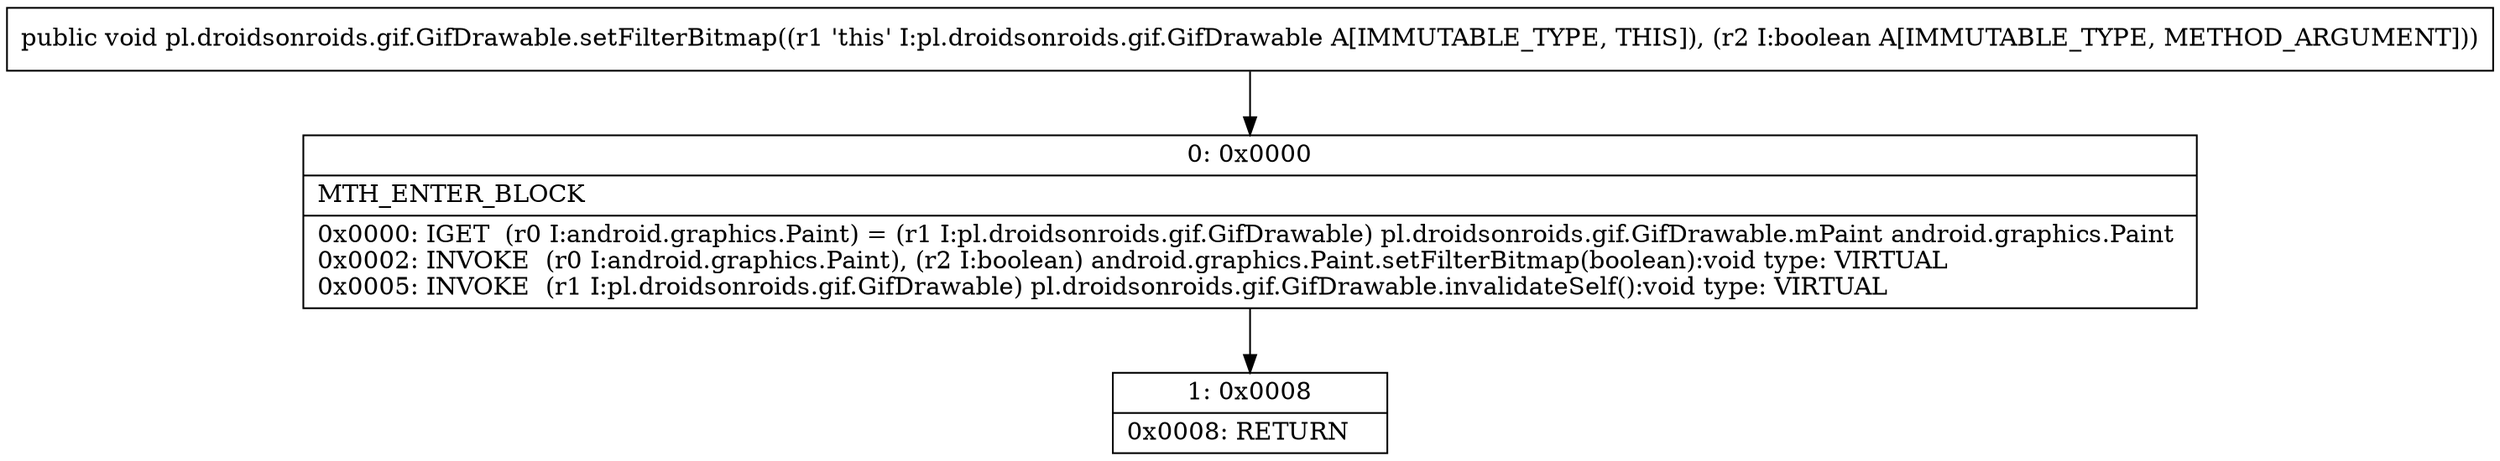 digraph "CFG forpl.droidsonroids.gif.GifDrawable.setFilterBitmap(Z)V" {
Node_0 [shape=record,label="{0\:\ 0x0000|MTH_ENTER_BLOCK\l|0x0000: IGET  (r0 I:android.graphics.Paint) = (r1 I:pl.droidsonroids.gif.GifDrawable) pl.droidsonroids.gif.GifDrawable.mPaint android.graphics.Paint \l0x0002: INVOKE  (r0 I:android.graphics.Paint), (r2 I:boolean) android.graphics.Paint.setFilterBitmap(boolean):void type: VIRTUAL \l0x0005: INVOKE  (r1 I:pl.droidsonroids.gif.GifDrawable) pl.droidsonroids.gif.GifDrawable.invalidateSelf():void type: VIRTUAL \l}"];
Node_1 [shape=record,label="{1\:\ 0x0008|0x0008: RETURN   \l}"];
MethodNode[shape=record,label="{public void pl.droidsonroids.gif.GifDrawable.setFilterBitmap((r1 'this' I:pl.droidsonroids.gif.GifDrawable A[IMMUTABLE_TYPE, THIS]), (r2 I:boolean A[IMMUTABLE_TYPE, METHOD_ARGUMENT])) }"];
MethodNode -> Node_0;
Node_0 -> Node_1;
}

